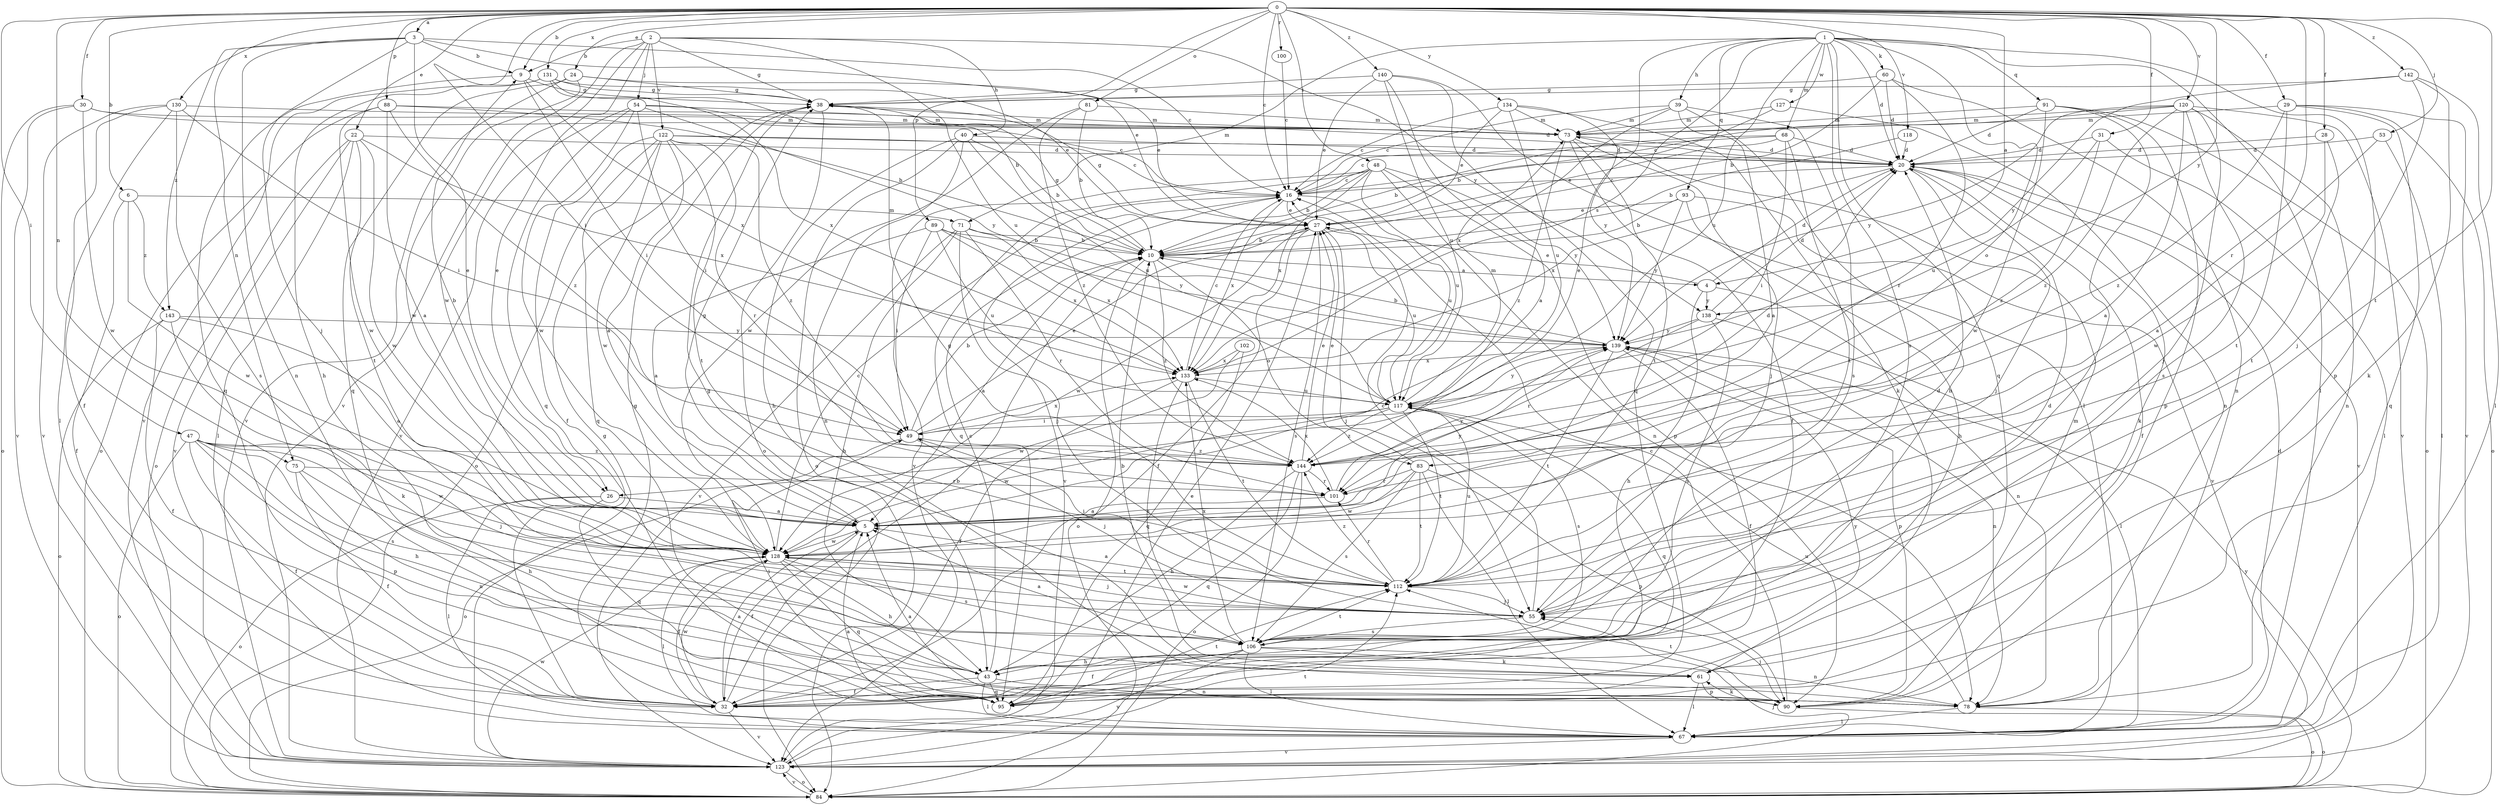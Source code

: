 strict digraph  {
0;
1;
2;
3;
4;
5;
6;
9;
10;
16;
20;
22;
24;
26;
27;
28;
29;
30;
31;
32;
38;
39;
40;
43;
47;
48;
49;
53;
54;
55;
60;
61;
67;
68;
71;
73;
75;
78;
81;
83;
84;
88;
89;
90;
91;
93;
95;
100;
101;
102;
106;
112;
117;
118;
120;
122;
123;
127;
128;
130;
131;
133;
134;
138;
139;
140;
142;
143;
144;
0 -> 3  [label=a];
0 -> 4  [label=a];
0 -> 6  [label=b];
0 -> 9  [label=b];
0 -> 16  [label=c];
0 -> 22  [label=e];
0 -> 24  [label=e];
0 -> 28  [label=f];
0 -> 29  [label=f];
0 -> 30  [label=f];
0 -> 31  [label=f];
0 -> 47  [label=i];
0 -> 48  [label=i];
0 -> 49  [label=i];
0 -> 53  [label=j];
0 -> 75  [label=n];
0 -> 81  [label=o];
0 -> 88  [label=p];
0 -> 89  [label=p];
0 -> 100  [label=r];
0 -> 101  [label=r];
0 -> 112  [label=t];
0 -> 118  [label=v];
0 -> 120  [label=v];
0 -> 130  [label=x];
0 -> 131  [label=x];
0 -> 134  [label=y];
0 -> 138  [label=y];
0 -> 140  [label=z];
0 -> 142  [label=z];
1 -> 20  [label=d];
1 -> 26  [label=e];
1 -> 39  [label=h];
1 -> 60  [label=k];
1 -> 67  [label=l];
1 -> 68  [label=m];
1 -> 71  [label=m];
1 -> 83  [label=o];
1 -> 90  [label=p];
1 -> 91  [label=q];
1 -> 93  [label=q];
1 -> 95  [label=q];
1 -> 106  [label=s];
1 -> 117  [label=u];
1 -> 127  [label=w];
1 -> 133  [label=s];
2 -> 9  [label=b];
2 -> 26  [label=e];
2 -> 38  [label=g];
2 -> 40  [label=h];
2 -> 54  [label=j];
2 -> 117  [label=u];
2 -> 122  [label=v];
2 -> 123  [label=v];
2 -> 128  [label=w];
2 -> 138  [label=y];
3 -> 9  [label=b];
3 -> 16  [label=c];
3 -> 26  [label=e];
3 -> 27  [label=e];
3 -> 55  [label=j];
3 -> 75  [label=n];
3 -> 78  [label=n];
3 -> 143  [label=z];
4 -> 20  [label=d];
4 -> 27  [label=e];
4 -> 43  [label=h];
4 -> 78  [label=n];
4 -> 138  [label=y];
5 -> 9  [label=b];
5 -> 32  [label=f];
5 -> 38  [label=g];
5 -> 128  [label=w];
5 -> 139  [label=y];
6 -> 32  [label=f];
6 -> 71  [label=m];
6 -> 128  [label=w];
6 -> 143  [label=z];
9 -> 38  [label=g];
9 -> 49  [label=i];
9 -> 95  [label=q];
9 -> 133  [label=x];
10 -> 4  [label=a];
10 -> 5  [label=a];
10 -> 38  [label=g];
10 -> 83  [label=o];
10 -> 84  [label=o];
10 -> 144  [label=z];
16 -> 27  [label=e];
16 -> 117  [label=u];
16 -> 123  [label=v];
16 -> 133  [label=x];
20 -> 16  [label=c];
20 -> 32  [label=f];
20 -> 55  [label=j];
20 -> 61  [label=k];
20 -> 123  [label=v];
20 -> 133  [label=x];
22 -> 20  [label=d];
22 -> 67  [label=l];
22 -> 84  [label=o];
22 -> 112  [label=t];
22 -> 123  [label=v];
22 -> 128  [label=w];
22 -> 133  [label=x];
24 -> 27  [label=e];
24 -> 38  [label=g];
24 -> 95  [label=q];
24 -> 123  [label=v];
24 -> 128  [label=w];
26 -> 5  [label=a];
26 -> 67  [label=l];
26 -> 84  [label=o];
26 -> 95  [label=q];
27 -> 10  [label=b];
27 -> 32  [label=f];
27 -> 38  [label=g];
27 -> 55  [label=j];
27 -> 106  [label=s];
27 -> 117  [label=u];
27 -> 128  [label=w];
28 -> 20  [label=d];
28 -> 112  [label=t];
28 -> 128  [label=w];
29 -> 73  [label=m];
29 -> 84  [label=o];
29 -> 95  [label=q];
29 -> 112  [label=t];
29 -> 123  [label=v];
29 -> 144  [label=z];
30 -> 20  [label=d];
30 -> 73  [label=m];
30 -> 84  [label=o];
30 -> 123  [label=v];
30 -> 128  [label=w];
31 -> 20  [label=d];
31 -> 67  [label=l];
31 -> 117  [label=u];
31 -> 144  [label=z];
32 -> 5  [label=a];
32 -> 10  [label=b];
32 -> 38  [label=g];
32 -> 123  [label=v];
32 -> 128  [label=w];
32 -> 139  [label=y];
38 -> 73  [label=m];
38 -> 84  [label=o];
39 -> 5  [label=a];
39 -> 16  [label=c];
39 -> 43  [label=h];
39 -> 73  [label=m];
39 -> 106  [label=s];
39 -> 133  [label=x];
40 -> 10  [label=b];
40 -> 20  [label=d];
40 -> 43  [label=h];
40 -> 78  [label=n];
40 -> 84  [label=o];
40 -> 117  [label=u];
43 -> 16  [label=c];
43 -> 32  [label=f];
43 -> 67  [label=l];
43 -> 78  [label=n];
43 -> 95  [label=q];
47 -> 32  [label=f];
47 -> 43  [label=h];
47 -> 55  [label=j];
47 -> 84  [label=o];
47 -> 90  [label=p];
47 -> 106  [label=s];
47 -> 128  [label=w];
47 -> 144  [label=z];
48 -> 10  [label=b];
48 -> 16  [label=c];
48 -> 78  [label=n];
48 -> 90  [label=p];
48 -> 95  [label=q];
48 -> 117  [label=u];
48 -> 123  [label=v];
48 -> 133  [label=x];
48 -> 139  [label=y];
49 -> 10  [label=b];
49 -> 27  [label=e];
49 -> 55  [label=j];
49 -> 84  [label=o];
49 -> 133  [label=x];
49 -> 144  [label=z];
53 -> 5  [label=a];
53 -> 20  [label=d];
53 -> 67  [label=l];
54 -> 16  [label=c];
54 -> 49  [label=i];
54 -> 73  [label=m];
54 -> 95  [label=q];
54 -> 123  [label=v];
54 -> 128  [label=w];
54 -> 139  [label=y];
55 -> 16  [label=c];
55 -> 20  [label=d];
55 -> 106  [label=s];
55 -> 128  [label=w];
60 -> 10  [label=b];
60 -> 20  [label=d];
60 -> 38  [label=g];
60 -> 78  [label=n];
60 -> 101  [label=r];
61 -> 10  [label=b];
61 -> 38  [label=g];
61 -> 67  [label=l];
61 -> 90  [label=p];
67 -> 5  [label=a];
67 -> 20  [label=d];
67 -> 123  [label=v];
68 -> 10  [label=b];
68 -> 16  [label=c];
68 -> 20  [label=d];
68 -> 27  [label=e];
68 -> 49  [label=i];
68 -> 112  [label=t];
71 -> 10  [label=b];
71 -> 43  [label=h];
71 -> 55  [label=j];
71 -> 101  [label=r];
71 -> 123  [label=v];
71 -> 133  [label=x];
73 -> 20  [label=d];
73 -> 32  [label=f];
73 -> 55  [label=j];
73 -> 112  [label=t];
73 -> 144  [label=z];
75 -> 32  [label=f];
75 -> 43  [label=h];
75 -> 78  [label=n];
75 -> 101  [label=r];
78 -> 67  [label=l];
78 -> 84  [label=o];
78 -> 117  [label=u];
81 -> 10  [label=b];
81 -> 73  [label=m];
81 -> 128  [label=w];
81 -> 144  [label=z];
83 -> 27  [label=e];
83 -> 67  [label=l];
83 -> 90  [label=p];
83 -> 101  [label=r];
83 -> 106  [label=s];
83 -> 112  [label=t];
83 -> 128  [label=w];
84 -> 55  [label=j];
84 -> 123  [label=v];
84 -> 139  [label=y];
88 -> 5  [label=a];
88 -> 10  [label=b];
88 -> 73  [label=m];
88 -> 84  [label=o];
88 -> 128  [label=w];
88 -> 144  [label=z];
89 -> 5  [label=a];
89 -> 10  [label=b];
89 -> 49  [label=i];
89 -> 117  [label=u];
89 -> 133  [label=x];
89 -> 139  [label=y];
90 -> 5  [label=a];
90 -> 16  [label=c];
90 -> 55  [label=j];
90 -> 61  [label=k];
90 -> 73  [label=m];
90 -> 84  [label=o];
90 -> 112  [label=t];
91 -> 20  [label=d];
91 -> 55  [label=j];
91 -> 73  [label=m];
91 -> 84  [label=o];
91 -> 90  [label=p];
91 -> 128  [label=w];
93 -> 10  [label=b];
93 -> 27  [label=e];
93 -> 43  [label=h];
93 -> 123  [label=v];
93 -> 139  [label=y];
95 -> 49  [label=i];
95 -> 112  [label=t];
100 -> 16  [label=c];
101 -> 5  [label=a];
101 -> 133  [label=x];
101 -> 139  [label=y];
102 -> 95  [label=q];
102 -> 128  [label=w];
102 -> 133  [label=x];
106 -> 5  [label=a];
106 -> 20  [label=d];
106 -> 32  [label=f];
106 -> 43  [label=h];
106 -> 61  [label=k];
106 -> 67  [label=l];
106 -> 78  [label=n];
106 -> 112  [label=t];
106 -> 123  [label=v];
106 -> 133  [label=x];
112 -> 5  [label=a];
112 -> 38  [label=g];
112 -> 49  [label=i];
112 -> 55  [label=j];
112 -> 101  [label=r];
112 -> 117  [label=u];
112 -> 144  [label=z];
117 -> 49  [label=i];
117 -> 73  [label=m];
117 -> 95  [label=q];
117 -> 106  [label=s];
117 -> 112  [label=t];
117 -> 128  [label=w];
117 -> 139  [label=y];
117 -> 144  [label=z];
118 -> 10  [label=b];
118 -> 20  [label=d];
120 -> 5  [label=a];
120 -> 16  [label=c];
120 -> 55  [label=j];
120 -> 73  [label=m];
120 -> 78  [label=n];
120 -> 106  [label=s];
120 -> 123  [label=v];
120 -> 139  [label=y];
120 -> 144  [label=z];
122 -> 5  [label=a];
122 -> 16  [label=c];
122 -> 20  [label=d];
122 -> 32  [label=f];
122 -> 84  [label=o];
122 -> 95  [label=q];
122 -> 101  [label=r];
122 -> 112  [label=t];
122 -> 128  [label=w];
122 -> 144  [label=z];
123 -> 27  [label=e];
123 -> 38  [label=g];
123 -> 84  [label=o];
123 -> 112  [label=t];
123 -> 128  [label=w];
127 -> 10  [label=b];
127 -> 73  [label=m];
127 -> 78  [label=n];
128 -> 16  [label=c];
128 -> 32  [label=f];
128 -> 43  [label=h];
128 -> 55  [label=j];
128 -> 67  [label=l];
128 -> 95  [label=q];
128 -> 106  [label=s];
128 -> 112  [label=t];
130 -> 32  [label=f];
130 -> 49  [label=i];
130 -> 67  [label=l];
130 -> 73  [label=m];
130 -> 106  [label=s];
130 -> 123  [label=v];
131 -> 10  [label=b];
131 -> 27  [label=e];
131 -> 38  [label=g];
131 -> 43  [label=h];
131 -> 123  [label=v];
131 -> 133  [label=x];
133 -> 16  [label=c];
133 -> 32  [label=f];
133 -> 106  [label=s];
133 -> 112  [label=t];
133 -> 117  [label=u];
134 -> 16  [label=c];
134 -> 27  [label=e];
134 -> 61  [label=k];
134 -> 73  [label=m];
134 -> 117  [label=u];
134 -> 139  [label=y];
138 -> 20  [label=d];
138 -> 67  [label=l];
138 -> 101  [label=r];
138 -> 106  [label=s];
138 -> 139  [label=y];
139 -> 10  [label=b];
139 -> 32  [label=f];
139 -> 78  [label=n];
139 -> 90  [label=p];
139 -> 112  [label=t];
139 -> 133  [label=x];
140 -> 5  [label=a];
140 -> 27  [label=e];
140 -> 38  [label=g];
140 -> 67  [label=l];
140 -> 95  [label=q];
140 -> 117  [label=u];
142 -> 38  [label=g];
142 -> 55  [label=j];
142 -> 61  [label=k];
142 -> 67  [label=l];
142 -> 139  [label=y];
143 -> 5  [label=a];
143 -> 32  [label=f];
143 -> 61  [label=k];
143 -> 84  [label=o];
143 -> 139  [label=y];
144 -> 20  [label=d];
144 -> 27  [label=e];
144 -> 43  [label=h];
144 -> 84  [label=o];
144 -> 95  [label=q];
144 -> 101  [label=r];
}
